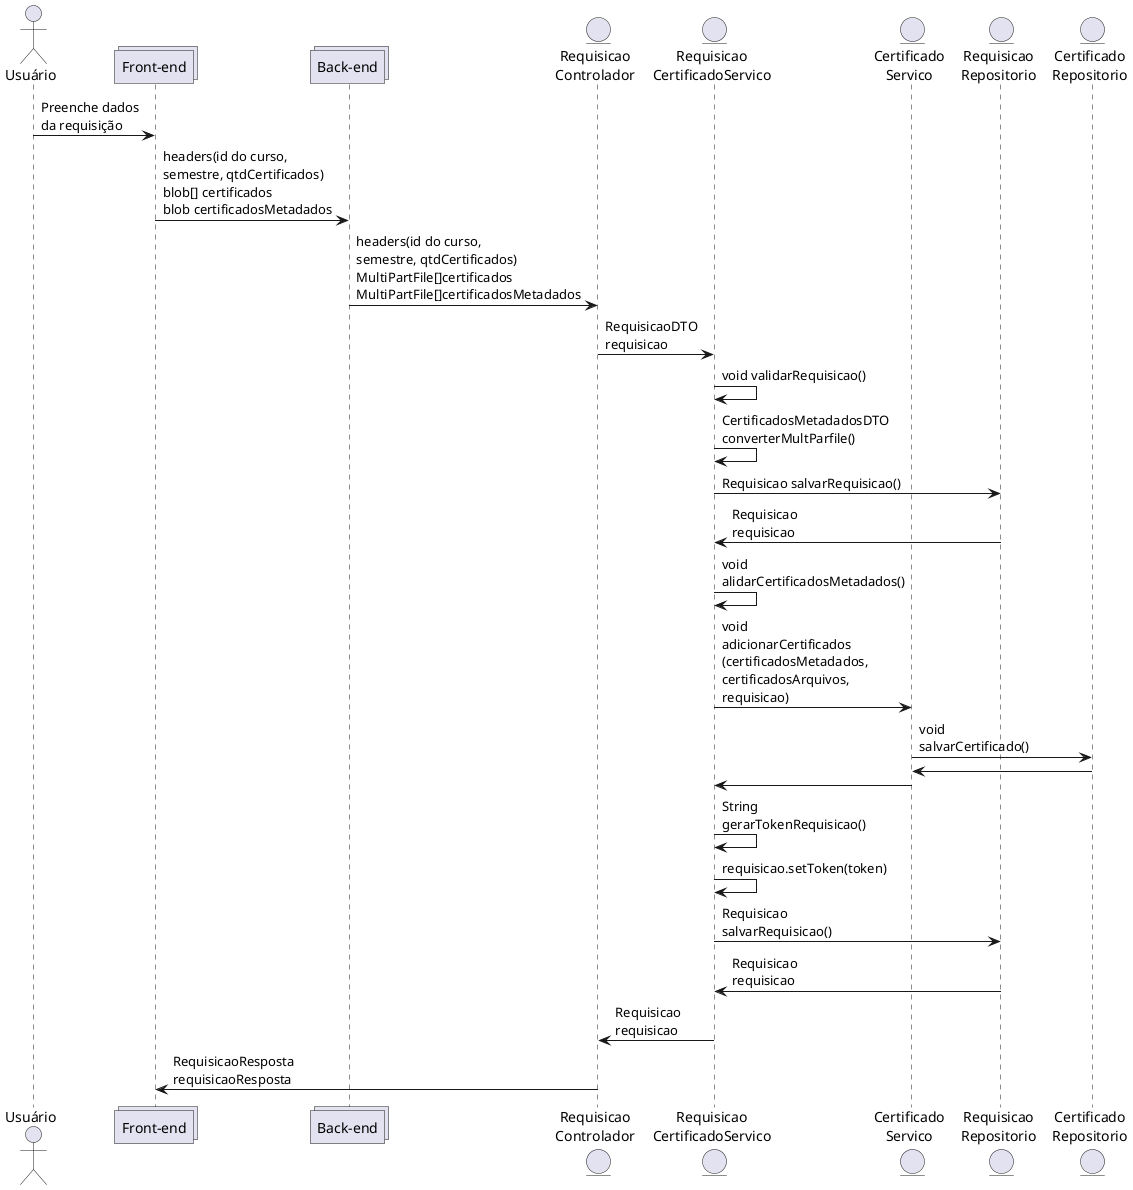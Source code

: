@startuml sequencia
    actor usuario as "Usuário"
    collections front as "Front-end"
    collections back as "Back-end"
    entity controlador_req as "Requisicao\nControlador"
    entity servico_req as "Requisicao\nCertificadoServico"
    entity servico_cert as "Certificado\nServico"
    entity repo_req as "Requisicao\nRepositorio"
    entity repo_cert as "Certificado\nRepositorio"

    usuario -> front: Preenche dados\nda requisição
    front -> back: headers(id do curso,\nsemestre, qtdCertificados)\nblob[] certificados\nblob certificadosMetadados
    back -> controlador_req: headers(id do curso,\nsemestre, qtdCertificados)\nMultiPartFile[]certificados\nMultiPartFile[]certificadosMetadados
    controlador_req -> servico_req: RequisicaoDTO\nrequisicao
    servico_req -> servico_req: void validarRequisicao()
    servico_req -> servico_req: CertificadosMetadadosDTO\nconverterMultParfile()
    servico_req -> repo_req: Requisicao salvarRequisicao()
    repo_req -> servico_req: Requisicao\nrequisicao
    servico_req -> servico_req: void\nalidarCertificadosMetadados()
    servico_req -> servico_cert: void\nadicionarCertificados\n(certificadosMetadados,\ncertificadosArquivos,\nrequisicao)
    servico_cert -> repo_cert: void\nsalvarCertificado()
    repo_cert -> servico_cert
    servico_cert -> servico_req
    servico_req -> servico_req: String\ngerarTokenRequisicao()
    servico_req -> servico_req: requisicao.setToken(token)
    servico_req -> repo_req: Requisicao\nsalvarRequisicao()
    repo_req -> servico_req: Requisicao\nrequisicao
    servico_req -> controlador_req: Requisicao\nrequisicao
    controlador_req -> front: RequisicaoResposta\nrequisicaoResposta

@enduml